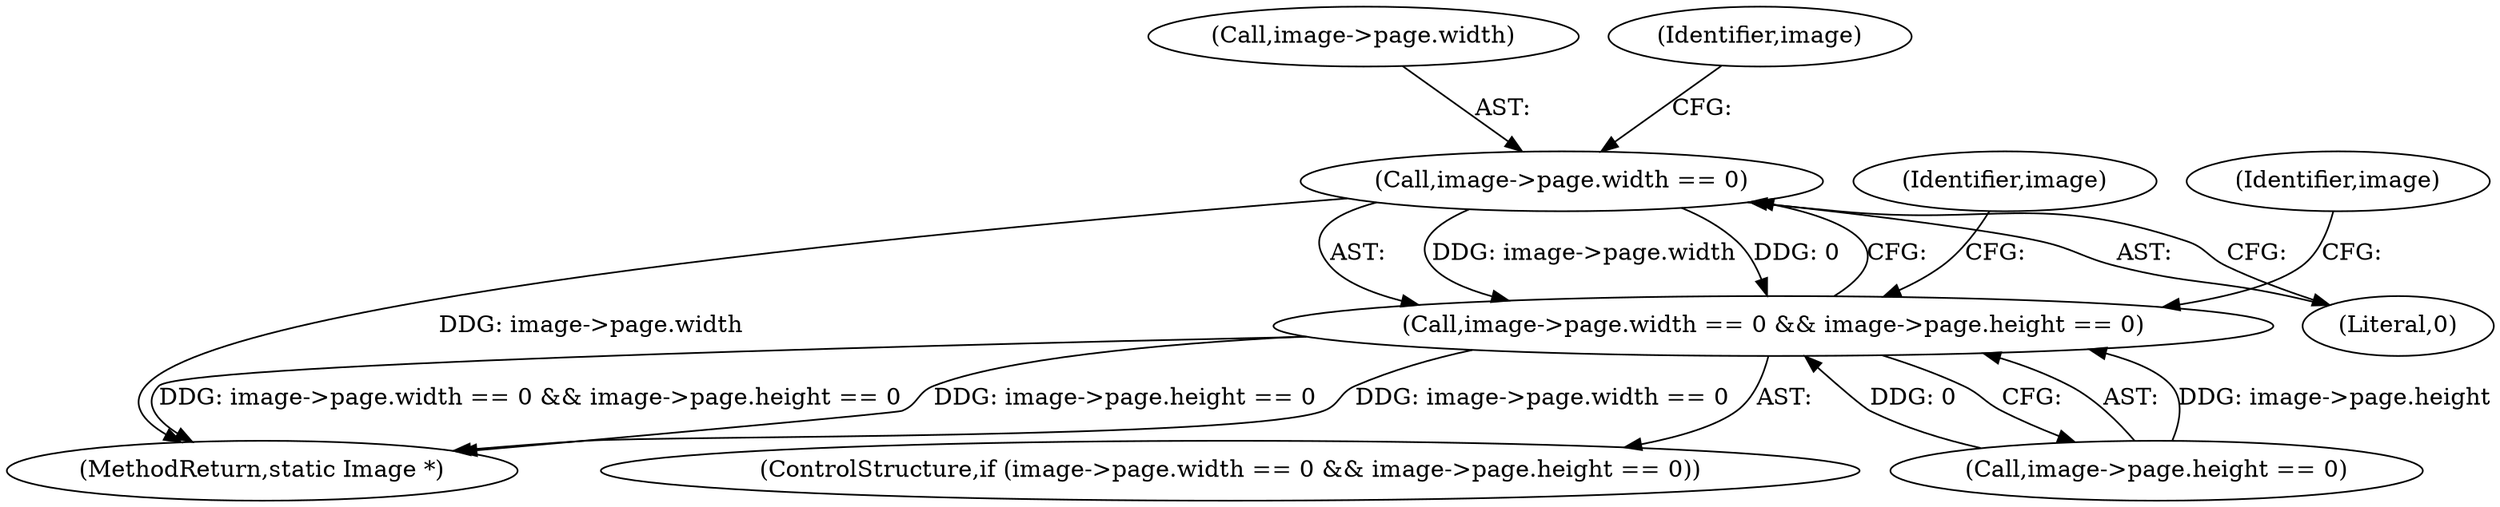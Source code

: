 digraph "0_ImageMagick_76efa969342568841ecf320b5a041685a6d24e0b@pointer" {
"1002252" [label="(Call,image->page.width == 0)"];
"1002251" [label="(Call,image->page.width == 0 && image->page.height == 0)"];
"1002251" [label="(Call,image->page.width == 0 && image->page.height == 0)"];
"1002270" [label="(Identifier,image)"];
"1002252" [label="(Call,image->page.width == 0)"];
"1002375" [label="(MethodReturn,static Image *)"];
"1002250" [label="(ControlStructure,if (image->page.width == 0 && image->page.height == 0))"];
"1002253" [label="(Call,image->page.width)"];
"1002286" [label="(Identifier,image)"];
"1002262" [label="(Identifier,image)"];
"1002259" [label="(Call,image->page.height == 0)"];
"1002258" [label="(Literal,0)"];
"1002252" -> "1002251"  [label="AST: "];
"1002252" -> "1002258"  [label="CFG: "];
"1002253" -> "1002252"  [label="AST: "];
"1002258" -> "1002252"  [label="AST: "];
"1002262" -> "1002252"  [label="CFG: "];
"1002251" -> "1002252"  [label="CFG: "];
"1002252" -> "1002375"  [label="DDG: image->page.width"];
"1002252" -> "1002251"  [label="DDG: image->page.width"];
"1002252" -> "1002251"  [label="DDG: 0"];
"1002251" -> "1002250"  [label="AST: "];
"1002251" -> "1002259"  [label="CFG: "];
"1002259" -> "1002251"  [label="AST: "];
"1002270" -> "1002251"  [label="CFG: "];
"1002286" -> "1002251"  [label="CFG: "];
"1002251" -> "1002375"  [label="DDG: image->page.width == 0"];
"1002251" -> "1002375"  [label="DDG: image->page.width == 0 && image->page.height == 0"];
"1002251" -> "1002375"  [label="DDG: image->page.height == 0"];
"1002259" -> "1002251"  [label="DDG: image->page.height"];
"1002259" -> "1002251"  [label="DDG: 0"];
}

